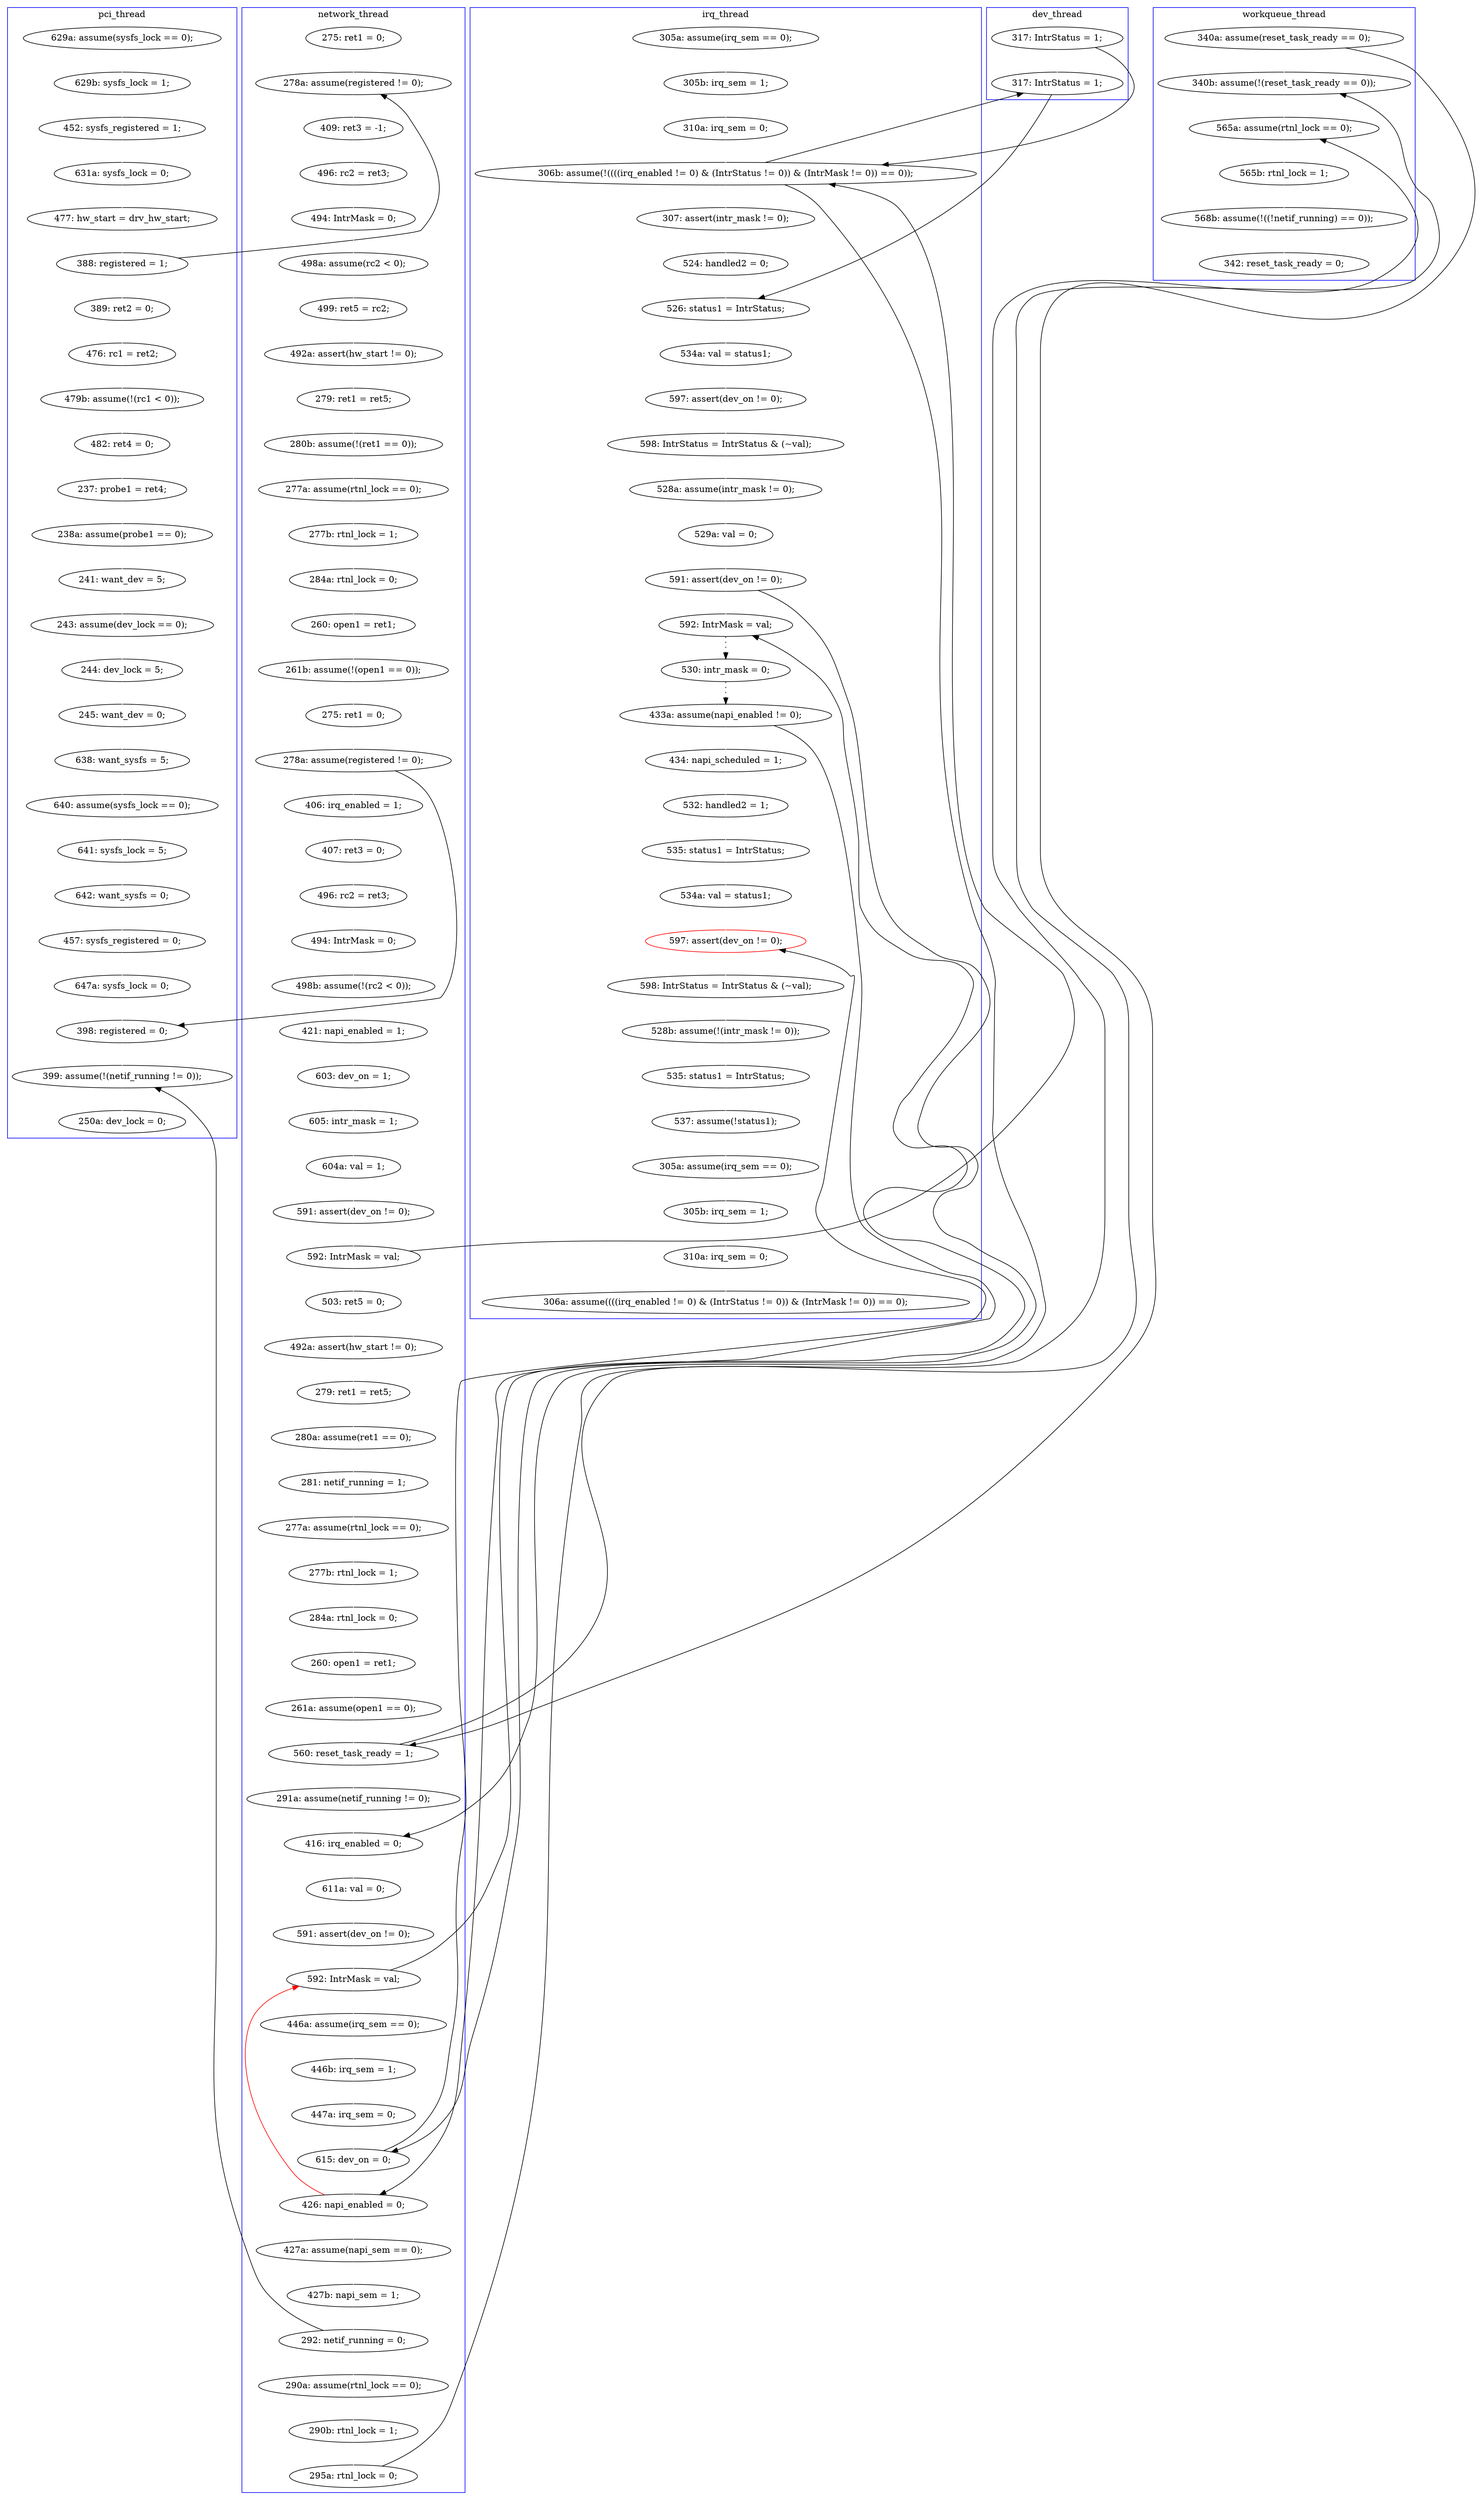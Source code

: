 digraph Counterexample {
	267 -> 268 [color = white, style = solid]
	99 -> 100 [color = white, style = solid]
	170 -> 196 [color = black, style = solid, constraint = false]
	261 -> 265 [color = white, style = solid]
	211 -> 213 [color = white, style = solid]
	274 -> 281 [color = white, style = solid]
	136 -> 138 [color = white, style = solid]
	191 -> 196 [color = white, style = solid]
	59 -> 61 [color = black, style = solid, constraint = false]
	205 -> 206 [color = white, style = solid]
	60 -> 65 [color = white, style = solid]
	46 -> 48 [color = white, style = solid]
	154 -> 155 [color = white, style = solid]
	42 -> 46 [color = white, style = solid]
	266 -> 273 [color = white, style = solid]
	185 -> 274 [color = black, style = solid, constraint = false]
	265 -> 266 [color = white, style = solid]
	133 -> 134 [color = white, style = solid]
	108 -> 274 [color = white, style = solid]
	95 -> 96 [color = white, style = solid]
	150 -> 153 [color = white, style = solid]
	55 -> 61 [color = white, style = solid]
	112 -> 113 [color = white, style = solid]
	170 -> 173 [color = black, style = solid, constraint = false]
	68 -> 69 [color = white, style = solid]
	146 -> 147 [color = white, style = solid]
	108 -> 185 [color = black, style = solid, constraint = false]
	59 -> 60 [color = white, style = solid]
	113 -> 114 [color = white, style = solid]
	213 -> 224 [color = white, style = solid]
	65 -> 68 [color = white, style = solid]
	79 -> 82 [color = white, style = solid]
	200 -> 205 [color = white, style = solid]
	182 -> 187 [color = white, style = solid]
	173 -> 206 [color = black, style = solid, constraint = false]
	161 -> 162 [color = white, style = solid]
	100 -> 101 [color = white, style = solid]
	234 -> 261 [color = black, style = solid, constraint = false]
	220 -> 227 [color = white, style = solid]
	249 -> 251 [color = black, style = solid, constraint = false]
	69 -> 79 [color = white, style = solid]
	271 -> 275 [color = white, style = solid]
	260 -> 262 [color = white, style = solid]
	177 -> 178 [color = white, style = solid]
	106 -> 121 [color = white, style = solid]
	82 -> 111 [color = white, style = solid]
	93 -> 170 [color = white, style = solid]
	268 -> 271 [color = white, style = solid]
	121 -> 123 [color = white, style = solid]
	85 -> 87 [color = white, style = solid]
	101 -> 102 [color = white, style = solid]
	179 -> 182 [color = white, style = solid]
	166 -> 185 [color = white, style = solid]
	277 -> 278 [color = white, style = solid]
	149 -> 150 [color = white, style = solid]
	240 -> 251 [color = white, style = solid]
	208 -> 210 [color = white, style = solid]
	185 -> 191 [color = white, style = solid]
	292 -> 293 [color = white, style = solid]
	145 -> 146 [color = white, style = solid]
	246 -> 247 [color = white, style = solid]
	141 -> 145 [color = white, style = solid]
	88 -> 95 [color = white, style = solid]
	293 -> 296 [color = white, style = solid]
	235 -> 237 [color = white, style = solid]
	256 -> 260 [color = white, style = solid]
	210 -> 214 [color = white, style = solid]
	206 -> 208 [color = white, style = solid]
	87 -> 88 [color = white, style = solid]
	214 -> 217 [color = white, style = solid]
	230 -> 234 [color = black, style = dotted]
	273 -> 277 [color = white, style = solid]
	224 -> 245 [color = white, style = solid]
	111 -> 112 [color = white, style = solid]
	261 -> 224 [color = red, style = solid, constraint = false]
	224 -> 228 [color = black, style = solid, constraint = false]
	227 -> 249 [color = black, style = solid, constraint = false]
	96 -> 99 [color = white, style = solid]
	38 -> 39 [color = white, style = solid]
	252 -> 256 [color = white, style = solid]
	160 -> 161 [color = white, style = solid]
	114 -> 176 [color = white, style = solid]
	159 -> 160 [color = white, style = solid]
	150 -> 170 [color = black, style = solid, constraint = false]
	178 -> 179 [color = white, style = solid]
	278 -> 279 [color = white, style = solid]
	123 -> 292 [color = black, style = solid, constraint = false]
	196 -> 211 [color = white, style = solid]
	279 -> 281 [color = black, style = solid, constraint = false]
	115 -> 173 [color = white, style = solid]
	123 -> 132 [color = white, style = solid]
	247 -> 249 [color = white, style = solid]
	90 -> 93 [color = white, style = solid]
	162 -> 163 [color = white, style = solid]
	147 -> 149 [color = white, style = solid]
	163 -> 166 [color = white, style = solid]
	249 -> 261 [color = white, style = solid]
	153 -> 154 [color = white, style = solid]
	83 -> 85 [color = white, style = solid]
	158 -> 159 [color = white, style = solid]
	228 -> 230 [color = black, style = dotted]
	282 -> 285 [color = white, style = solid]
	273 -> 293 [color = black, style = solid, constraint = false]
	103 -> 106 [color = white, style = solid]
	262 -> 267 [color = white, style = solid]
	132 -> 133 [color = white, style = solid]
	217 -> 220 [color = white, style = solid]
	176 -> 177 [color = white, style = solid]
	89 -> 90 [color = white, style = solid]
	134 -> 136 [color = white, style = solid]
	187 -> 292 [color = white, style = solid]
	138 -> 141 [color = white, style = solid]
	237 -> 238 [color = white, style = solid]
	39 -> 42 [color = white, style = solid]
	281 -> 282 [color = white, style = solid]
	238 -> 240 [color = white, style = solid]
	115 -> 170 [color = black, style = solid, constraint = false]
	234 -> 235 [color = white, style = solid]
	102 -> 103 [color = white, style = solid]
	155 -> 158 [color = white, style = solid]
	170 -> 200 [color = white, style = solid]
	251 -> 252 [color = white, style = solid]
	48 -> 59 [color = white, style = solid]
	285 -> 299 [color = white, style = solid]
	245 -> 246 [color = white, style = solid]
	227 -> 228 [color = white, style = solid]
	61 -> 78 [color = white, style = solid]
	78 -> 83 [color = white, style = solid]
	subgraph cluster7 {
		label = dev_thread
		color = blue
		173  [label = "317: IntrStatus = 1;"]
		115  [label = "317: IntrStatus = 1;"]
	}
	subgraph cluster3 {
		label = irq_thread
		color = blue
		275  [label = "306a: assume((((irq_enabled != 0) & (IntrStatus != 0)) & (IntrMask != 0)) == 0);"]
		230  [label = "530: intr_mask = 0;"]
		262  [label = "537: assume(!status1);"]
		170  [label = "306b: assume(!((((irq_enabled != 0) & (IntrStatus != 0)) & (IntrMask != 0)) == 0));"]
		214  [label = "598: IntrStatus = IntrStatus & (~val);"]
		237  [label = "532: handled2 = 1;"]
		210  [label = "597: assert(dev_on != 0);"]
		89  [label = "305a: assume(irq_sem == 0);"]
		205  [label = "524: handled2 = 0;"]
		240  [label = "534a: val = status1;"]
		234  [label = "433a: assume(napi_enabled != 0);"]
		260  [label = "535: status1 = IntrStatus;"]
		268  [label = "305b: irq_sem = 1;"]
		271  [label = "310a: irq_sem = 0;"]
		252  [label = "598: IntrStatus = IntrStatus & (~val);"]
		267  [label = "305a: assume(irq_sem == 0);"]
		220  [label = "529a: val = 0;"]
		235  [label = "434: napi_scheduled = 1;"]
		217  [label = "528a: assume(intr_mask != 0);"]
		251  [label = "597: assert(dev_on != 0);", color = red]
		93  [label = "310a: irq_sem = 0;"]
		238  [label = "535: status1 = IntrStatus;"]
		90  [label = "305b: irq_sem = 1;"]
		256  [label = "528b: assume(!(intr_mask != 0));"]
		227  [label = "591: assert(dev_on != 0);"]
		208  [label = "534a: val = status1;"]
		206  [label = "526: status1 = IntrStatus;"]
		200  [label = "307: assert(intr_mask != 0);"]
		228  [label = "592: IntrMask = val;"]
	}
	subgraph cluster5 {
		label = workqueue_thread
		color = blue
		285  [label = "568b: assume(!((!netif_running) == 0));"]
		299  [label = "342: reset_task_ready = 0;"]
		282  [label = "565b: rtnl_lock = 1;"]
		108  [label = "340a: assume(reset_task_ready == 0);"]
		281  [label = "565a: assume(rtnl_lock == 0);"]
		274  [label = "340b: assume(!(reset_task_ready == 0));"]
	}
	subgraph cluster1 {
		label = pci_thread
		color = blue
		111  [label = "241: want_dev = 5;"]
		38  [label = "629a: assume(sysfs_lock == 0);"]
		176  [label = "638: want_sysfs = 5;"]
		179  [label = "642: want_sysfs = 0;"]
		69  [label = "482: ret4 = 0;"]
		113  [label = "244: dev_lock = 5;"]
		187  [label = "647a: sysfs_lock = 0;"]
		82  [label = "238a: assume(probe1 == 0);"]
		65  [label = "476: rc1 = ret2;"]
		178  [label = "641: sysfs_lock = 5;"]
		112  [label = "243: assume(dev_lock == 0);"]
		39  [label = "629b: sysfs_lock = 1;"]
		68  [label = "479b: assume(!(rc1 < 0));"]
		292  [label = "398: registered = 0;"]
		182  [label = "457: sysfs_registered = 0;"]
		60  [label = "389: ret2 = 0;"]
		46  [label = "631a: sysfs_lock = 0;"]
		48  [label = "477: hw_start = drv_hw_start;"]
		177  [label = "640: assume(sysfs_lock == 0);"]
		79  [label = "237: probe1 = ret4;"]
		59  [label = "388: registered = 1;"]
		114  [label = "245: want_dev = 0;"]
		42  [label = "452: sysfs_registered = 1;"]
		293  [label = "399: assume(!(netif_running != 0));"]
		296  [label = "250a: dev_lock = 0;"]
	}
	subgraph cluster2 {
		label = network_thread
		color = blue
		99  [label = "280b: assume(!(ret1 == 0));"]
		159  [label = "281: netif_running = 1;"]
		261  [label = "426: napi_enabled = 0;"]
		247  [label = "447a: irq_sem = 0;"]
		166  [label = "261a: assume(open1 == 0);"]
		150  [label = "592: IntrMask = val;"]
		96  [label = "279: ret1 = ret5;"]
		106  [label = "261b: assume(!(open1 == 0));"]
		273  [label = "292: netif_running = 0;"]
		83  [label = "496: rc2 = ret3;"]
		163  [label = "260: open1 = ret1;"]
		154  [label = "492a: assert(hw_start != 0);"]
		78  [label = "409: ret3 = -1;"]
		146  [label = "605: intr_mask = 1;"]
		88  [label = "499: ret5 = rc2;"]
		185  [label = "560: reset_task_ready = 1;"]
		191  [label = "291a: assume(netif_running != 0);"]
		246  [label = "446b: irq_sem = 1;"]
		155  [label = "279: ret1 = ret5;"]
		279  [label = "295a: rtnl_lock = 0;"]
		85  [label = "494: IntrMask = 0;"]
		61  [label = "278a: assume(registered != 0);"]
		213  [label = "591: assert(dev_on != 0);"]
		278  [label = "290b: rtnl_lock = 1;"]
		145  [label = "603: dev_on = 1;"]
		136  [label = "494: IntrMask = 0;"]
		149  [label = "591: assert(dev_on != 0);"]
		87  [label = "498a: assume(rc2 < 0);"]
		123  [label = "278a: assume(registered != 0);"]
		158  [label = "280a: assume(ret1 == 0);"]
		196  [label = "416: irq_enabled = 0;"]
		277  [label = "290a: assume(rtnl_lock == 0);"]
		95  [label = "492a: assert(hw_start != 0);"]
		138  [label = "498b: assume(!(rc2 < 0));"]
		134  [label = "496: rc2 = ret3;"]
		211  [label = "611a: val = 0;"]
		55  [label = "275: ret1 = 0;"]
		162  [label = "284a: rtnl_lock = 0;"]
		249  [label = "615: dev_on = 0;"]
		141  [label = "421: napi_enabled = 1;"]
		103  [label = "260: open1 = ret1;"]
		100  [label = "277a: assume(rtnl_lock == 0);"]
		245  [label = "446a: assume(irq_sem == 0);"]
		224  [label = "592: IntrMask = val;"]
		121  [label = "275: ret1 = 0;"]
		132  [label = "406: irq_enabled = 1;"]
		101  [label = "277b: rtnl_lock = 1;"]
		133  [label = "407: ret3 = 0;"]
		153  [label = "503: ret5 = 0;"]
		266  [label = "427b: napi_sem = 1;"]
		161  [label = "277b: rtnl_lock = 1;"]
		102  [label = "284a: rtnl_lock = 0;"]
		147  [label = "604a: val = 1;"]
		265  [label = "427a: assume(napi_sem == 0);"]
		160  [label = "277a: assume(rtnl_lock == 0);"]
	}
}